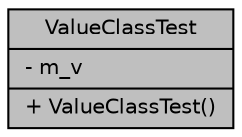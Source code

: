 digraph "ValueClassTest"
{
  edge [fontname="Helvetica",fontsize="10",labelfontname="Helvetica",labelfontsize="10"];
  node [fontname="Helvetica",fontsize="10",shape=record];
  Node1 [label="{ValueClassTest\n|- m_v\l|+ ValueClassTest()\l}",height=0.2,width=0.4,color="black", fillcolor="grey75", style="filled", fontcolor="black"];
}
